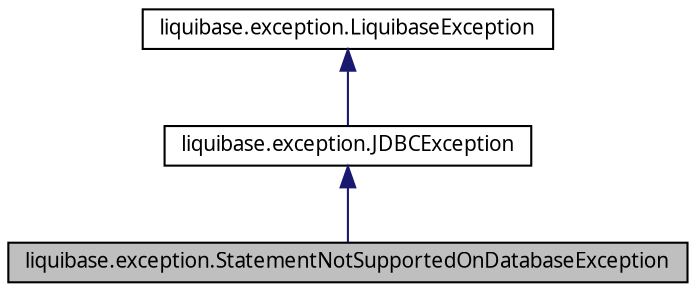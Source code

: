 digraph G
{
  edge [fontname="FreeSans.ttf",fontsize=10,labelfontname="FreeSans.ttf",labelfontsize=10];
  node [fontname="FreeSans.ttf",fontsize=10,shape=record];
  Node1 [label="liquibase.exception.StatementNotSupportedOnDatabaseException",height=0.2,width=0.4,color="black", fillcolor="grey75", style="filled" fontcolor="black"];
  Node2 -> Node1 [dir=back,color="midnightblue",fontsize=10,style="solid",fontname="FreeSans.ttf"];
  Node2 [label="liquibase.exception.JDBCException",height=0.2,width=0.4,color="black", fillcolor="white", style="filled",URL="$classliquibase_1_1exception_1_1_j_d_b_c_exception.html"];
  Node3 -> Node2 [dir=back,color="midnightblue",fontsize=10,style="solid",fontname="FreeSans.ttf"];
  Node3 [label="liquibase.exception.LiquibaseException",height=0.2,width=0.4,color="black", fillcolor="white", style="filled",URL="$classliquibase_1_1exception_1_1_liquibase_exception.html",tooltip="Base class for all LiquiBase exceptions."];
}
